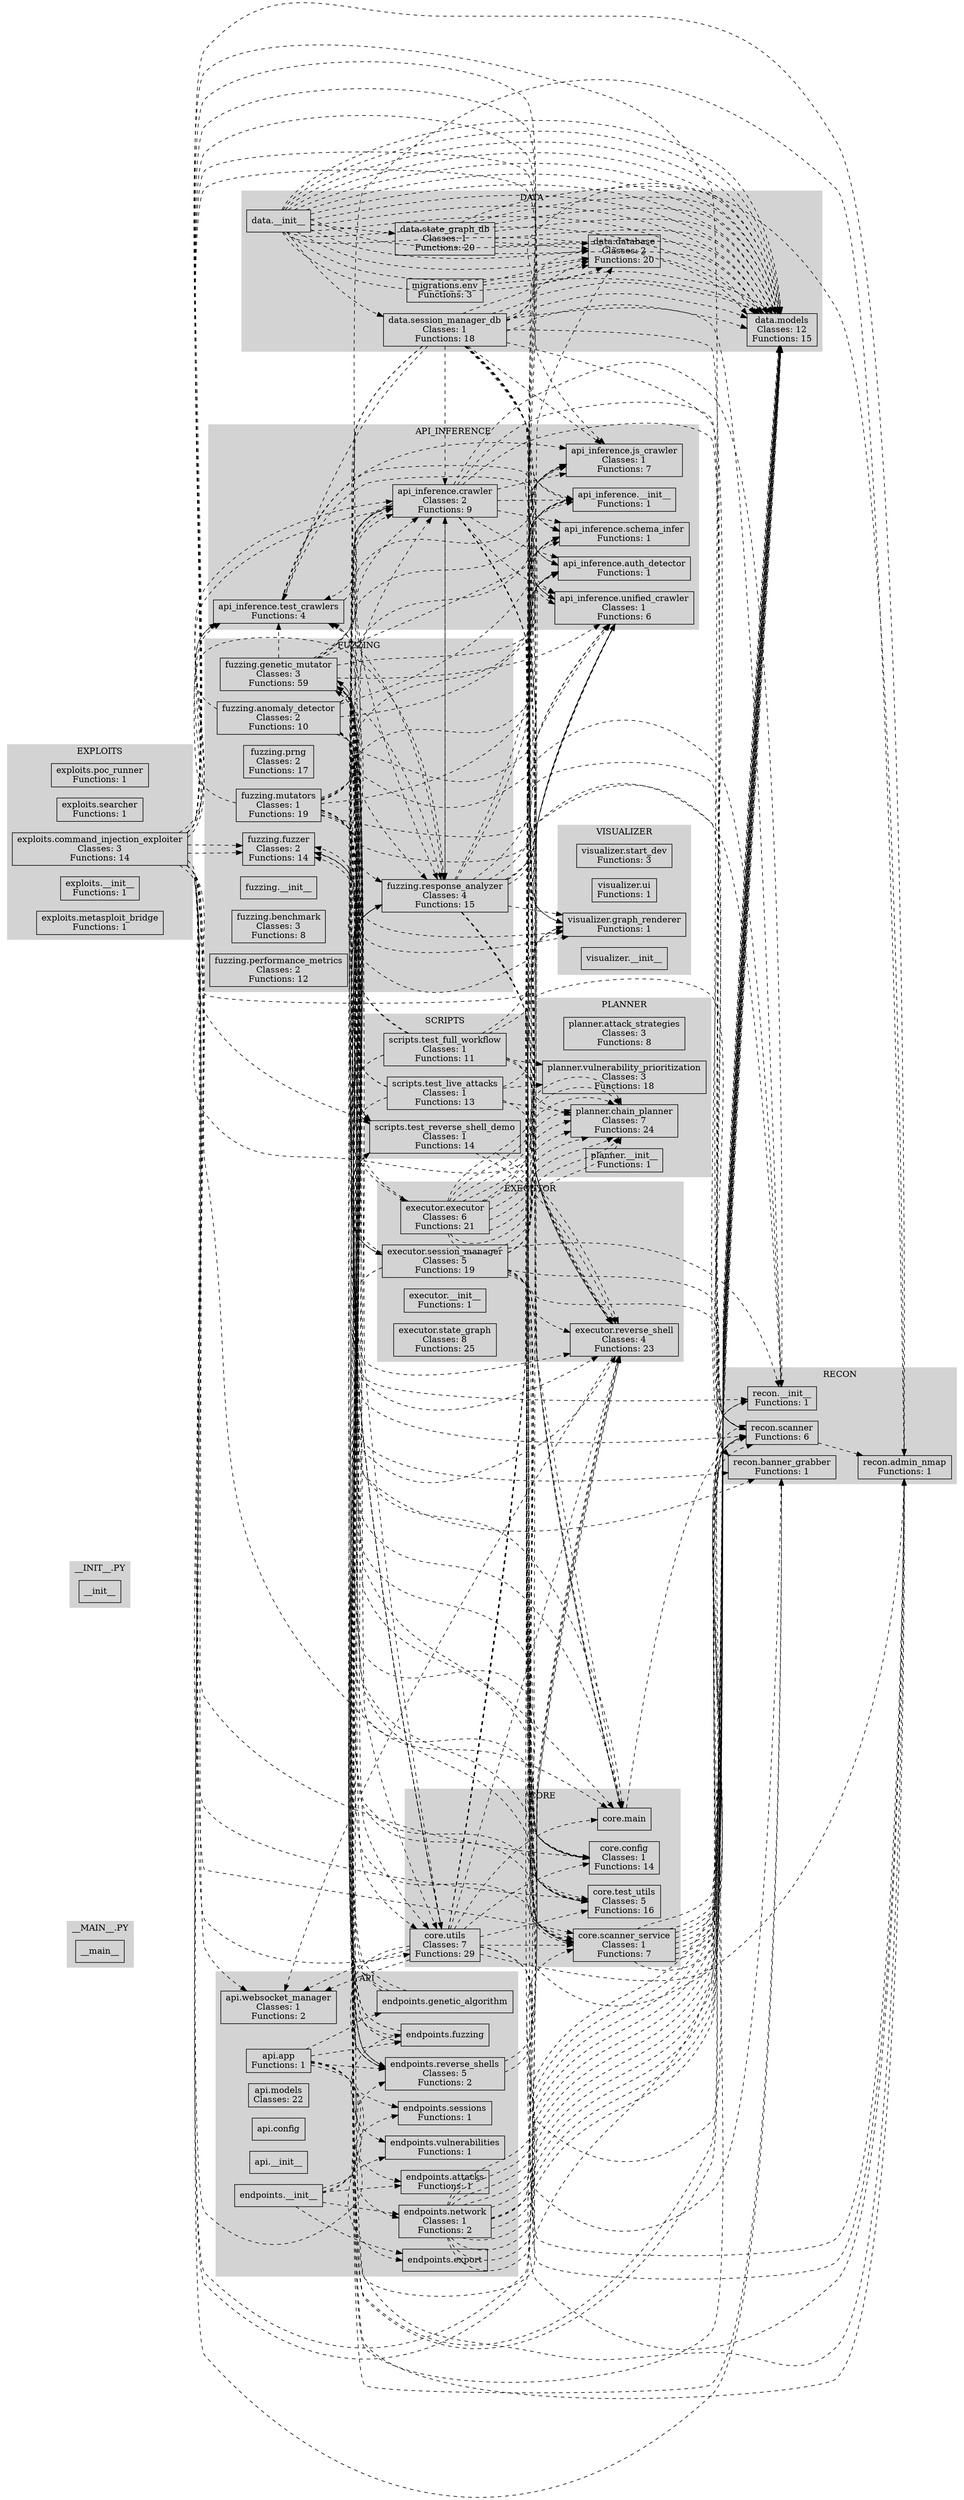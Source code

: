 // DragonShard Module Diagram
digraph {
	rankdir=LR
	subgraph "cluster___main__.py" {
		label="__MAIN__.PY"
		style=filled
		color=lightgrey
		__main__ [label="__main__\n" shape=box]
	}
	subgraph "cluster___init__.py" {
		label="__INIT__.PY"
		style=filled
		color=lightgrey
		__init__ [label="__init__\n" shape=box]
	}
	subgraph cluster_executor {
		label=EXECUTOR
		style=filled
		color=lightgrey
		"executor.executor" [label="executor.executor\nClasses: 6\nFunctions: 21" shape=box]
		"executor.session_manager" [label="executor.session_manager\nClasses: 5\nFunctions: 19" shape=box]
		"executor.reverse_shell" [label="executor.reverse_shell\nClasses: 4\nFunctions: 23" shape=box]
		"executor.__init__" [label="executor.__init__\nFunctions: 1" shape=box]
		"executor.state_graph" [label="executor.state_graph\nClasses: 8\nFunctions: 25" shape=box]
	}
	subgraph cluster_visualizer {
		label=VISUALIZER
		style=filled
		color=lightgrey
		"visualizer.start_dev" [label="visualizer.start_dev\nFunctions: 3" shape=box]
		"visualizer.ui" [label="visualizer.ui\nFunctions: 1" shape=box]
		"visualizer.graph_renderer" [label="visualizer.graph_renderer\nFunctions: 1" shape=box]
		"visualizer.__init__" [label="visualizer.__init__\n" shape=box]
	}
	subgraph cluster_planner {
		label=PLANNER
		style=filled
		color=lightgrey
		"planner.attack_strategies" [label="planner.attack_strategies\nClasses: 3\nFunctions: 8" shape=box]
		"planner.chain_planner" [label="planner.chain_planner\nClasses: 7\nFunctions: 24" shape=box]
		"planner.vulnerability_prioritization" [label="planner.vulnerability_prioritization\nClasses: 3\nFunctions: 18" shape=box]
		"planner.__init__" [label="planner.__init__\nFunctions: 1" shape=box]
	}
	subgraph cluster_data {
		label=DATA
		style=filled
		color=lightgrey
		"data.database" [label="data.database\nClasses: 2\nFunctions: 20" shape=box]
		"data.session_manager_db" [label="data.session_manager_db\nClasses: 1\nFunctions: 18" shape=box]
		"data.state_graph_db" [label="data.state_graph_db\nClasses: 1\nFunctions: 20" shape=box]
		"data.models" [label="data.models\nClasses: 12\nFunctions: 15" shape=box]
		"data.__init__" [label="data.__init__\n" shape=box]
		"migrations.env" [label="migrations.env\nFunctions: 3" shape=box]
	}
	subgraph cluster_exploits {
		label=EXPLOITS
		style=filled
		color=lightgrey
		"exploits.poc_runner" [label="exploits.poc_runner\nFunctions: 1" shape=box]
		"exploits.searcher" [label="exploits.searcher\nFunctions: 1" shape=box]
		"exploits.command_injection_exploiter" [label="exploits.command_injection_exploiter\nClasses: 3\nFunctions: 14" shape=box]
		"exploits.__init__" [label="exploits.__init__\nFunctions: 1" shape=box]
		"exploits.metasploit_bridge" [label="exploits.metasploit_bridge\nFunctions: 1" shape=box]
	}
	subgraph cluster_core {
		label=CORE
		style=filled
		color=lightgrey
		"core.scanner_service" [label="core.scanner_service\nClasses: 1\nFunctions: 7" shape=box]
		"core.config" [label="core.config\nClasses: 1\nFunctions: 14" shape=box]
		"core.test_utils" [label="core.test_utils\nClasses: 5\nFunctions: 16" shape=box]
		"core.utils" [label="core.utils\nClasses: 7\nFunctions: 29" shape=box]
		"core.main" [label="core.main\n" shape=box]
	}
	subgraph cluster_recon {
		label=RECON
		style=filled
		color=lightgrey
		"recon.banner_grabber" [label="recon.banner_grabber\nFunctions: 1" shape=box]
		"recon.admin_nmap" [label="recon.admin_nmap\nFunctions: 1" shape=box]
		"recon.scanner" [label="recon.scanner\nFunctions: 6" shape=box]
		"recon.__init__" [label="recon.__init__\nFunctions: 1" shape=box]
	}
	subgraph cluster_api {
		label=API
		style=filled
		color=lightgrey
		"api.app" [label="api.app\nFunctions: 1" shape=box]
		"api.websocket_manager" [label="api.websocket_manager\nClasses: 1\nFunctions: 2" shape=box]
		"api.models" [label="api.models\nClasses: 22\n" shape=box]
		"api.config" [label="api.config\n" shape=box]
		"api.__init__" [label="api.__init__\n" shape=box]
		"endpoints.attacks" [label="endpoints.attacks\nFunctions: 1" shape=box]
		"endpoints.fuzzing" [label="endpoints.fuzzing\n" shape=box]
		"endpoints.vulnerabilities" [label="endpoints.vulnerabilities\nFunctions: 1" shape=box]
		"endpoints.genetic_algorithm" [label="endpoints.genetic_algorithm\n" shape=box]
		"endpoints.reverse_shells" [label="endpoints.reverse_shells\nClasses: 5\nFunctions: 2" shape=box]
		"endpoints.__init__" [label="endpoints.__init__\n" shape=box]
		"endpoints.sessions" [label="endpoints.sessions\nFunctions: 1" shape=box]
		"endpoints.export" [label="endpoints.export\n" shape=box]
		"endpoints.network" [label="endpoints.network\nClasses: 1\nFunctions: 2" shape=box]
	}
	subgraph cluster_api_inference {
		label=API_INFERENCE
		style=filled
		color=lightgrey
		"api_inference.unified_crawler" [label="api_inference.unified_crawler\nClasses: 1\nFunctions: 6" shape=box]
		"api_inference.test_crawlers" [label="api_inference.test_crawlers\nFunctions: 4" shape=box]
		"api_inference.schema_infer" [label="api_inference.schema_infer\nFunctions: 1" shape=box]
		"api_inference.auth_detector" [label="api_inference.auth_detector\nFunctions: 1" shape=box]
		"api_inference.js_crawler" [label="api_inference.js_crawler\nClasses: 1\nFunctions: 7" shape=box]
		"api_inference.__init__" [label="api_inference.__init__\nFunctions: 1" shape=box]
		"api_inference.crawler" [label="api_inference.crawler\nClasses: 2\nFunctions: 9" shape=box]
	}
	subgraph cluster_scripts {
		label=SCRIPTS
		style=filled
		color=lightgrey
		"scripts.test_live_attacks" [label="scripts.test_live_attacks\nClasses: 1\nFunctions: 13" shape=box]
		"scripts.test_full_workflow" [label="scripts.test_full_workflow\nClasses: 1\nFunctions: 11" shape=box]
		"scripts.test_reverse_shell_demo" [label="scripts.test_reverse_shell_demo\nClasses: 1\nFunctions: 14" shape=box]
	}
	subgraph cluster_fuzzing {
		label=FUZZING
		style=filled
		color=lightgrey
		"fuzzing.genetic_mutator" [label="fuzzing.genetic_mutator\nClasses: 3\nFunctions: 59" shape=box]
		"fuzzing.anomaly_detector" [label="fuzzing.anomaly_detector\nClasses: 2\nFunctions: 10" shape=box]
		"fuzzing.response_analyzer" [label="fuzzing.response_analyzer\nClasses: 4\nFunctions: 15" shape=box]
		"fuzzing.prng" [label="fuzzing.prng\nClasses: 2\nFunctions: 17" shape=box]
		"fuzzing.mutators" [label="fuzzing.mutators\nClasses: 1\nFunctions: 19" shape=box]
		"fuzzing.fuzzer" [label="fuzzing.fuzzer\nClasses: 2\nFunctions: 14" shape=box]
		"fuzzing.__init__" [label="fuzzing.__init__\n" shape=box]
		"fuzzing.benchmark" [label="fuzzing.benchmark\nClasses: 3\nFunctions: 8" shape=box]
		"fuzzing.performance_metrics" [label="fuzzing.performance_metrics\nClasses: 2\nFunctions: 12" shape=box]
	}
	"executor.executor" -> "api_inference.unified_crawler" [style=dashed]
	"executor.executor" -> "fuzzing.fuzzer" [style=dashed]
	"executor.executor" -> "planner.chain_planner" [style=dashed]
	"executor.executor" -> "planner.chain_planner" [style=dashed]
	"executor.executor" -> "planner.chain_planner" [style=dashed]
	"executor.executor" -> "planner.chain_planner" [style=dashed]
	"executor.executor" -> "planner.chain_planner" [style=dashed]
	"executor.executor" -> "planner.chain_planner" [style=dashed]
	"executor.executor" -> "planner.chain_planner" [style=dashed]
	"executor.executor" -> "planner.chain_planner" [style=dashed]
	"executor.executor" -> "planner.chain_planner" [style=dashed]
	"executor.executor" -> "planner.chain_planner" [style=dashed]
	"executor.session_manager" -> "executor.reverse_shell" [style=dashed]
	"executor.session_manager" -> "visualizer.graph_renderer" [style=dashed]
	"executor.session_manager" -> "core.scanner_service" [style=dashed]
	"executor.session_manager" -> "core.config" [style=dashed]
	"executor.session_manager" -> "core.test_utils" [style=dashed]
	"executor.session_manager" -> "core.utils" [style=dashed]
	"executor.session_manager" -> "core.main" [style=dashed]
	"executor.session_manager" -> "recon.banner_grabber" [style=dashed]
	"executor.session_manager" -> "recon.admin_nmap" [style=dashed]
	"executor.session_manager" -> "recon.scanner" [style=dashed]
	"executor.session_manager" -> "recon.__init__" [style=dashed]
	"executor.session_manager" -> "api_inference.unified_crawler" [style=dashed]
	"executor.session_manager" -> "api_inference.test_crawlers" [style=dashed]
	"executor.session_manager" -> "api_inference.schema_infer" [style=dashed]
	"executor.session_manager" -> "api_inference.auth_detector" [style=dashed]
	"executor.session_manager" -> "api_inference.js_crawler" [style=dashed]
	"executor.session_manager" -> "api_inference.__init__" [style=dashed]
	"executor.session_manager" -> "api_inference.crawler" [style=dashed]
	"executor.session_manager" -> "scripts.test_reverse_shell_demo" [style=dashed]
	"executor.session_manager" -> "fuzzing.response_analyzer" [style=dashed]
	"executor.session_manager" -> "endpoints.reverse_shells" [style=dashed]
	"executor.reverse_shell" -> "api.websocket_manager" [style=dashed]
	"data.database" -> "data.models" [style=dashed]
	"data.session_manager_db" -> "data.database" [style=dashed]
	"data.session_manager_db" -> "data.models" [style=dashed]
	"data.session_manager_db" -> "data.models" [style=dashed]
	"data.session_manager_db" -> "data.models" [style=dashed]
	"data.session_manager_db" -> "data.models" [style=dashed]
	"data.session_manager_db" -> "executor.reverse_shell" [style=dashed]
	"data.session_manager_db" -> "visualizer.graph_renderer" [style=dashed]
	"data.session_manager_db" -> "core.scanner_service" [style=dashed]
	"data.session_manager_db" -> "core.config" [style=dashed]
	"data.session_manager_db" -> "core.test_utils" [style=dashed]
	"data.session_manager_db" -> "core.utils" [style=dashed]
	"data.session_manager_db" -> "core.main" [style=dashed]
	"data.session_manager_db" -> "recon.banner_grabber" [style=dashed]
	"data.session_manager_db" -> "recon.admin_nmap" [style=dashed]
	"data.session_manager_db" -> "recon.scanner" [style=dashed]
	"data.session_manager_db" -> "recon.__init__" [style=dashed]
	"data.session_manager_db" -> "api_inference.unified_crawler" [style=dashed]
	"data.session_manager_db" -> "api_inference.test_crawlers" [style=dashed]
	"data.session_manager_db" -> "api_inference.schema_infer" [style=dashed]
	"data.session_manager_db" -> "api_inference.auth_detector" [style=dashed]
	"data.session_manager_db" -> "api_inference.js_crawler" [style=dashed]
	"data.session_manager_db" -> "api_inference.__init__" [style=dashed]
	"data.session_manager_db" -> "api_inference.crawler" [style=dashed]
	"data.session_manager_db" -> "scripts.test_reverse_shell_demo" [style=dashed]
	"data.session_manager_db" -> "fuzzing.response_analyzer" [style=dashed]
	"data.session_manager_db" -> "endpoints.reverse_shells" [style=dashed]
	"data.state_graph_db" -> "data.database" [style=dashed]
	"data.state_graph_db" -> "data.models" [style=dashed]
	"data.state_graph_db" -> "data.models" [style=dashed]
	"data.state_graph_db" -> "data.models" [style=dashed]
	"data.state_graph_db" -> "data.models" [style=dashed]
	"data.state_graph_db" -> "data.models" [style=dashed]
	"data.state_graph_db" -> "data.models" [style=dashed]
	"data.state_graph_db" -> "data.models" [style=dashed]
	"data.__init__" -> "data.database" [style=dashed]
	"data.__init__" -> "data.database" [style=dashed]
	"data.__init__" -> "data.database" [style=dashed]
	"data.__init__" -> "data.database" [style=dashed]
	"data.__init__" -> "data.database" [style=dashed]
	"data.__init__" -> "data.models" [style=dashed]
	"data.__init__" -> "data.models" [style=dashed]
	"data.__init__" -> "data.models" [style=dashed]
	"data.__init__" -> "data.models" [style=dashed]
	"data.__init__" -> "data.models" [style=dashed]
	"data.__init__" -> "data.models" [style=dashed]
	"data.__init__" -> "data.models" [style=dashed]
	"data.__init__" -> "data.models" [style=dashed]
	"data.__init__" -> "data.models" [style=dashed]
	"data.__init__" -> "data.models" [style=dashed]
	"data.__init__" -> "data.models" [style=dashed]
	"data.__init__" -> "data.models" [style=dashed]
	"data.__init__" -> "data.session_manager_db" [style=dashed]
	"data.__init__" -> "data.state_graph_db" [style=dashed]
	"exploits.command_injection_exploiter" -> "executor.reverse_shell" [style=dashed]
	"exploits.command_injection_exploiter" -> "visualizer.graph_renderer" [style=dashed]
	"exploits.command_injection_exploiter" -> "core.scanner_service" [style=dashed]
	"exploits.command_injection_exploiter" -> "core.config" [style=dashed]
	"exploits.command_injection_exploiter" -> "core.test_utils" [style=dashed]
	"exploits.command_injection_exploiter" -> "core.utils" [style=dashed]
	"exploits.command_injection_exploiter" -> "core.main" [style=dashed]
	"exploits.command_injection_exploiter" -> "recon.banner_grabber" [style=dashed]
	"exploits.command_injection_exploiter" -> "recon.admin_nmap" [style=dashed]
	"exploits.command_injection_exploiter" -> "recon.scanner" [style=dashed]
	"exploits.command_injection_exploiter" -> "recon.__init__" [style=dashed]
	"exploits.command_injection_exploiter" -> "api_inference.unified_crawler" [style=dashed]
	"exploits.command_injection_exploiter" -> "api_inference.test_crawlers" [style=dashed]
	"exploits.command_injection_exploiter" -> "api_inference.schema_infer" [style=dashed]
	"exploits.command_injection_exploiter" -> "api_inference.auth_detector" [style=dashed]
	"exploits.command_injection_exploiter" -> "api_inference.js_crawler" [style=dashed]
	"exploits.command_injection_exploiter" -> "api_inference.__init__" [style=dashed]
	"exploits.command_injection_exploiter" -> "api_inference.crawler" [style=dashed]
	"exploits.command_injection_exploiter" -> "scripts.test_reverse_shell_demo" [style=dashed]
	"exploits.command_injection_exploiter" -> "fuzzing.response_analyzer" [style=dashed]
	"exploits.command_injection_exploiter" -> "endpoints.reverse_shells" [style=dashed]
	"exploits.command_injection_exploiter" -> "api.websocket_manager" [style=dashed]
	"exploits.command_injection_exploiter" -> "api_inference.crawler" [style=dashed]
	"exploits.command_injection_exploiter" -> "executor.reverse_shell" [style=dashed]
	"exploits.command_injection_exploiter" -> "fuzzing.fuzzer" [style=dashed]
	"exploits.command_injection_exploiter" -> "fuzzing.fuzzer" [style=dashed]
	"core.scanner_service" -> "data.database" [style=dashed]
	"core.scanner_service" -> "data.models" [style=dashed]
	"core.scanner_service" -> "data.models" [style=dashed]
	"core.scanner_service" -> "data.models" [style=dashed]
	"core.scanner_service" -> "data.models" [style=dashed]
	"core.scanner_service" -> "data.models" [style=dashed]
	"core.scanner_service" -> "data.models" [style=dashed]
	"core.scanner_service" -> "recon.scanner" [style=dashed]
	"core.scanner_service" -> "recon.scanner" [style=dashed]
	"core.scanner_service" -> "recon.scanner" [style=dashed]
	"core.utils" -> "executor.reverse_shell" [style=dashed]
	"core.utils" -> "visualizer.graph_renderer" [style=dashed]
	"core.utils" -> "core.scanner_service" [style=dashed]
	"core.utils" -> "core.config" [style=dashed]
	"core.utils" -> "core.test_utils" [style=dashed]
	"core.utils" -> "core.main" [style=dashed]
	"core.utils" -> "recon.banner_grabber" [style=dashed]
	"core.utils" -> "recon.admin_nmap" [style=dashed]
	"core.utils" -> "recon.scanner" [style=dashed]
	"core.utils" -> "recon.__init__" [style=dashed]
	"core.utils" -> "api_inference.unified_crawler" [style=dashed]
	"core.utils" -> "api_inference.test_crawlers" [style=dashed]
	"core.utils" -> "api_inference.schema_infer" [style=dashed]
	"core.utils" -> "api_inference.auth_detector" [style=dashed]
	"core.utils" -> "api_inference.js_crawler" [style=dashed]
	"core.utils" -> "api_inference.__init__" [style=dashed]
	"core.utils" -> "api_inference.crawler" [style=dashed]
	"core.utils" -> "scripts.test_reverse_shell_demo" [style=dashed]
	"core.utils" -> "fuzzing.response_analyzer" [style=dashed]
	"core.utils" -> "endpoints.reverse_shells" [style=dashed]
	"core.utils" -> "api.websocket_manager" [style=dashed]
	"core.utils" -> "api.websocket_manager" [style=dashed]
	"core.main" -> "recon.scanner" [style=dashed]
	"recon.scanner" -> "recon.admin_nmap" [style=dashed]
	"api.app" -> "endpoints.attacks" [style=dashed]
	"api.app" -> "endpoints.export" [style=dashed]
	"api.app" -> "endpoints.fuzzing" [style=dashed]
	"api.app" -> "endpoints.genetic_algorithm" [style=dashed]
	"api.app" -> "endpoints.network" [style=dashed]
	"api.app" -> "endpoints.reverse_shells" [style=dashed]
	"api.app" -> "endpoints.sessions" [style=dashed]
	"api.app" -> "endpoints.vulnerabilities" [style=dashed]
	"api_inference.test_crawlers" -> "api_inference.crawler" [style=dashed]
	"api_inference.test_crawlers" -> "api_inference.js_crawler" [style=dashed]
	"api_inference.test_crawlers" -> "api_inference.unified_crawler" [style=dashed]
	"api_inference.test_crawlers" -> "api_inference.unified_crawler" [style=dashed]
	"api_inference.crawler" -> "executor.reverse_shell" [style=dashed]
	"api_inference.crawler" -> "visualizer.graph_renderer" [style=dashed]
	"api_inference.crawler" -> "core.scanner_service" [style=dashed]
	"api_inference.crawler" -> "core.config" [style=dashed]
	"api_inference.crawler" -> "core.test_utils" [style=dashed]
	"api_inference.crawler" -> "core.utils" [style=dashed]
	"api_inference.crawler" -> "core.main" [style=dashed]
	"api_inference.crawler" -> "recon.banner_grabber" [style=dashed]
	"api_inference.crawler" -> "recon.admin_nmap" [style=dashed]
	"api_inference.crawler" -> "recon.scanner" [style=dashed]
	"api_inference.crawler" -> "recon.__init__" [style=dashed]
	"api_inference.crawler" -> "api_inference.unified_crawler" [style=dashed]
	"api_inference.crawler" -> "api_inference.test_crawlers" [style=dashed]
	"api_inference.crawler" -> "api_inference.schema_infer" [style=dashed]
	"api_inference.crawler" -> "api_inference.auth_detector" [style=dashed]
	"api_inference.crawler" -> "api_inference.js_crawler" [style=dashed]
	"api_inference.crawler" -> "api_inference.__init__" [style=dashed]
	"api_inference.crawler" -> "scripts.test_reverse_shell_demo" [style=dashed]
	"api_inference.crawler" -> "fuzzing.response_analyzer" [style=dashed]
	"api_inference.crawler" -> "endpoints.reverse_shells" [style=dashed]
	"scripts.test_live_attacks" -> "api_inference.unified_crawler" [style=dashed]
	"scripts.test_live_attacks" -> "executor.reverse_shell" [style=dashed]
	"scripts.test_live_attacks" -> "executor.session_manager" [style=dashed]
	"scripts.test_live_attacks" -> "fuzzing.fuzzer" [style=dashed]
	"scripts.test_live_attacks" -> "fuzzing.genetic_mutator" [style=dashed]
	"scripts.test_live_attacks" -> "planner.chain_planner" [style=dashed]
	"scripts.test_live_attacks" -> "planner.vulnerability_prioritization" [style=dashed]
	"scripts.test_full_workflow" -> "api_inference.unified_crawler" [style=dashed]
	"scripts.test_full_workflow" -> "executor.executor" [style=dashed]
	"scripts.test_full_workflow" -> "executor.reverse_shell" [style=dashed]
	"scripts.test_full_workflow" -> "executor.session_manager" [style=dashed]
	"scripts.test_full_workflow" -> "fuzzing.fuzzer" [style=dashed]
	"scripts.test_full_workflow" -> "fuzzing.genetic_mutator" [style=dashed]
	"scripts.test_full_workflow" -> "planner.chain_planner" [style=dashed]
	"scripts.test_full_workflow" -> "planner.vulnerability_prioritization" [style=dashed]
	"scripts.test_full_workflow" -> "recon.scanner" [style=dashed]
	"scripts.test_reverse_shell_demo" -> "executor.reverse_shell" [style=dashed]
	"scripts.test_reverse_shell_demo" -> "executor.reverse_shell" [style=dashed]
	"fuzzing.genetic_mutator" -> "executor.reverse_shell" [style=dashed]
	"fuzzing.genetic_mutator" -> "visualizer.graph_renderer" [style=dashed]
	"fuzzing.genetic_mutator" -> "core.scanner_service" [style=dashed]
	"fuzzing.genetic_mutator" -> "core.config" [style=dashed]
	"fuzzing.genetic_mutator" -> "core.test_utils" [style=dashed]
	"fuzzing.genetic_mutator" -> "core.utils" [style=dashed]
	"fuzzing.genetic_mutator" -> "core.main" [style=dashed]
	"fuzzing.genetic_mutator" -> "recon.banner_grabber" [style=dashed]
	"fuzzing.genetic_mutator" -> "recon.admin_nmap" [style=dashed]
	"fuzzing.genetic_mutator" -> "recon.scanner" [style=dashed]
	"fuzzing.genetic_mutator" -> "recon.__init__" [style=dashed]
	"fuzzing.genetic_mutator" -> "api_inference.unified_crawler" [style=dashed]
	"fuzzing.genetic_mutator" -> "api_inference.test_crawlers" [style=dashed]
	"fuzzing.genetic_mutator" -> "api_inference.schema_infer" [style=dashed]
	"fuzzing.genetic_mutator" -> "api_inference.auth_detector" [style=dashed]
	"fuzzing.genetic_mutator" -> "api_inference.js_crawler" [style=dashed]
	"fuzzing.genetic_mutator" -> "api_inference.__init__" [style=dashed]
	"fuzzing.genetic_mutator" -> "api_inference.crawler" [style=dashed]
	"fuzzing.genetic_mutator" -> "scripts.test_reverse_shell_demo" [style=dashed]
	"fuzzing.genetic_mutator" -> "fuzzing.response_analyzer" [style=dashed]
	"fuzzing.genetic_mutator" -> "endpoints.reverse_shells" [style=dashed]
	"fuzzing.anomaly_detector" -> "executor.reverse_shell" [style=dashed]
	"fuzzing.anomaly_detector" -> "visualizer.graph_renderer" [style=dashed]
	"fuzzing.anomaly_detector" -> "core.scanner_service" [style=dashed]
	"fuzzing.anomaly_detector" -> "core.config" [style=dashed]
	"fuzzing.anomaly_detector" -> "core.test_utils" [style=dashed]
	"fuzzing.anomaly_detector" -> "core.utils" [style=dashed]
	"fuzzing.anomaly_detector" -> "core.main" [style=dashed]
	"fuzzing.anomaly_detector" -> "recon.banner_grabber" [style=dashed]
	"fuzzing.anomaly_detector" -> "recon.admin_nmap" [style=dashed]
	"fuzzing.anomaly_detector" -> "recon.scanner" [style=dashed]
	"fuzzing.anomaly_detector" -> "recon.__init__" [style=dashed]
	"fuzzing.anomaly_detector" -> "api_inference.unified_crawler" [style=dashed]
	"fuzzing.anomaly_detector" -> "api_inference.test_crawlers" [style=dashed]
	"fuzzing.anomaly_detector" -> "api_inference.schema_infer" [style=dashed]
	"fuzzing.anomaly_detector" -> "api_inference.auth_detector" [style=dashed]
	"fuzzing.anomaly_detector" -> "api_inference.js_crawler" [style=dashed]
	"fuzzing.anomaly_detector" -> "api_inference.__init__" [style=dashed]
	"fuzzing.anomaly_detector" -> "api_inference.crawler" [style=dashed]
	"fuzzing.anomaly_detector" -> "scripts.test_reverse_shell_demo" [style=dashed]
	"fuzzing.anomaly_detector" -> "fuzzing.response_analyzer" [style=dashed]
	"fuzzing.anomaly_detector" -> "endpoints.reverse_shells" [style=dashed]
	"fuzzing.response_analyzer" -> "executor.reverse_shell" [style=dashed]
	"fuzzing.response_analyzer" -> "visualizer.graph_renderer" [style=dashed]
	"fuzzing.response_analyzer" -> "core.scanner_service" [style=dashed]
	"fuzzing.response_analyzer" -> "core.config" [style=dashed]
	"fuzzing.response_analyzer" -> "core.test_utils" [style=dashed]
	"fuzzing.response_analyzer" -> "core.utils" [style=dashed]
	"fuzzing.response_analyzer" -> "core.main" [style=dashed]
	"fuzzing.response_analyzer" -> "recon.banner_grabber" [style=dashed]
	"fuzzing.response_analyzer" -> "recon.admin_nmap" [style=dashed]
	"fuzzing.response_analyzer" -> "recon.scanner" [style=dashed]
	"fuzzing.response_analyzer" -> "recon.__init__" [style=dashed]
	"fuzzing.response_analyzer" -> "api_inference.unified_crawler" [style=dashed]
	"fuzzing.response_analyzer" -> "api_inference.test_crawlers" [style=dashed]
	"fuzzing.response_analyzer" -> "api_inference.schema_infer" [style=dashed]
	"fuzzing.response_analyzer" -> "api_inference.auth_detector" [style=dashed]
	"fuzzing.response_analyzer" -> "api_inference.js_crawler" [style=dashed]
	"fuzzing.response_analyzer" -> "api_inference.__init__" [style=dashed]
	"fuzzing.response_analyzer" -> "api_inference.crawler" [style=dashed]
	"fuzzing.response_analyzer" -> "scripts.test_reverse_shell_demo" [style=dashed]
	"fuzzing.response_analyzer" -> "endpoints.reverse_shells" [style=dashed]
	"fuzzing.mutators" -> "executor.reverse_shell" [style=dashed]
	"fuzzing.mutators" -> "visualizer.graph_renderer" [style=dashed]
	"fuzzing.mutators" -> "core.scanner_service" [style=dashed]
	"fuzzing.mutators" -> "core.config" [style=dashed]
	"fuzzing.mutators" -> "core.test_utils" [style=dashed]
	"fuzzing.mutators" -> "core.utils" [style=dashed]
	"fuzzing.mutators" -> "core.main" [style=dashed]
	"fuzzing.mutators" -> "recon.banner_grabber" [style=dashed]
	"fuzzing.mutators" -> "recon.admin_nmap" [style=dashed]
	"fuzzing.mutators" -> "recon.scanner" [style=dashed]
	"fuzzing.mutators" -> "recon.__init__" [style=dashed]
	"fuzzing.mutators" -> "api_inference.unified_crawler" [style=dashed]
	"fuzzing.mutators" -> "api_inference.test_crawlers" [style=dashed]
	"fuzzing.mutators" -> "api_inference.schema_infer" [style=dashed]
	"fuzzing.mutators" -> "api_inference.auth_detector" [style=dashed]
	"fuzzing.mutators" -> "api_inference.js_crawler" [style=dashed]
	"fuzzing.mutators" -> "api_inference.__init__" [style=dashed]
	"fuzzing.mutators" -> "api_inference.crawler" [style=dashed]
	"fuzzing.mutators" -> "scripts.test_reverse_shell_demo" [style=dashed]
	"fuzzing.mutators" -> "fuzzing.response_analyzer" [style=dashed]
	"fuzzing.mutators" -> "endpoints.reverse_shells" [style=dashed]
	"migrations.env" -> "data.models" [style=dashed]
	"migrations.env" -> "data.database" [style=dashed]
	"endpoints.fuzzing" -> "fuzzing.fuzzer" [style=dashed]
	"endpoints.fuzzing" -> "fuzzing.fuzzer" [style=dashed]
	"endpoints.fuzzing" -> "fuzzing.genetic_mutator" [style=dashed]
	"endpoints.fuzzing" -> "fuzzing.genetic_mutator" [style=dashed]
	"endpoints.fuzzing" -> "fuzzing.response_analyzer" [style=dashed]
	"endpoints.genetic_algorithm" -> "fuzzing.genetic_mutator" [style=dashed]
	"endpoints.genetic_algorithm" -> "fuzzing.genetic_mutator" [style=dashed]
	"endpoints.genetic_algorithm" -> "fuzzing.response_analyzer" [style=dashed]
	"endpoints.reverse_shells" -> "executor.reverse_shell" [style=dashed]
	"endpoints.reverse_shells" -> "executor.reverse_shell" [style=dashed]
	"endpoints.__init__" -> "endpoints.attacks" [style=dashed]
	"endpoints.__init__" -> "endpoints.export" [style=dashed]
	"endpoints.__init__" -> "endpoints.fuzzing" [style=dashed]
	"endpoints.__init__" -> "endpoints.network" [style=dashed]
	"endpoints.__init__" -> "endpoints.sessions" [style=dashed]
	"endpoints.__init__" -> "endpoints.vulnerabilities" [style=dashed]
	"endpoints.network" -> "core.scanner_service" [style=dashed]
	"endpoints.network" -> "data.database" [style=dashed]
	"endpoints.network" -> "data.models" [style=dashed]
	"endpoints.network" -> "data.models" [style=dashed]
	"endpoints.network" -> "data.models" [style=dashed]
	"endpoints.network" -> "data.models" [style=dashed]
	"endpoints.network" -> "data.models" [style=dashed]
	"endpoints.network" -> "data.models" [style=dashed]
	"endpoints.network" -> "data.models" [style=dashed]
	"endpoints.network" -> "data.models" [style=dashed]
	"endpoints.network" -> "data.models" [style=dashed]
	"endpoints.network" -> "data.models" [style=dashed]
	"endpoints.network" -> "data.models" [style=dashed]
}
